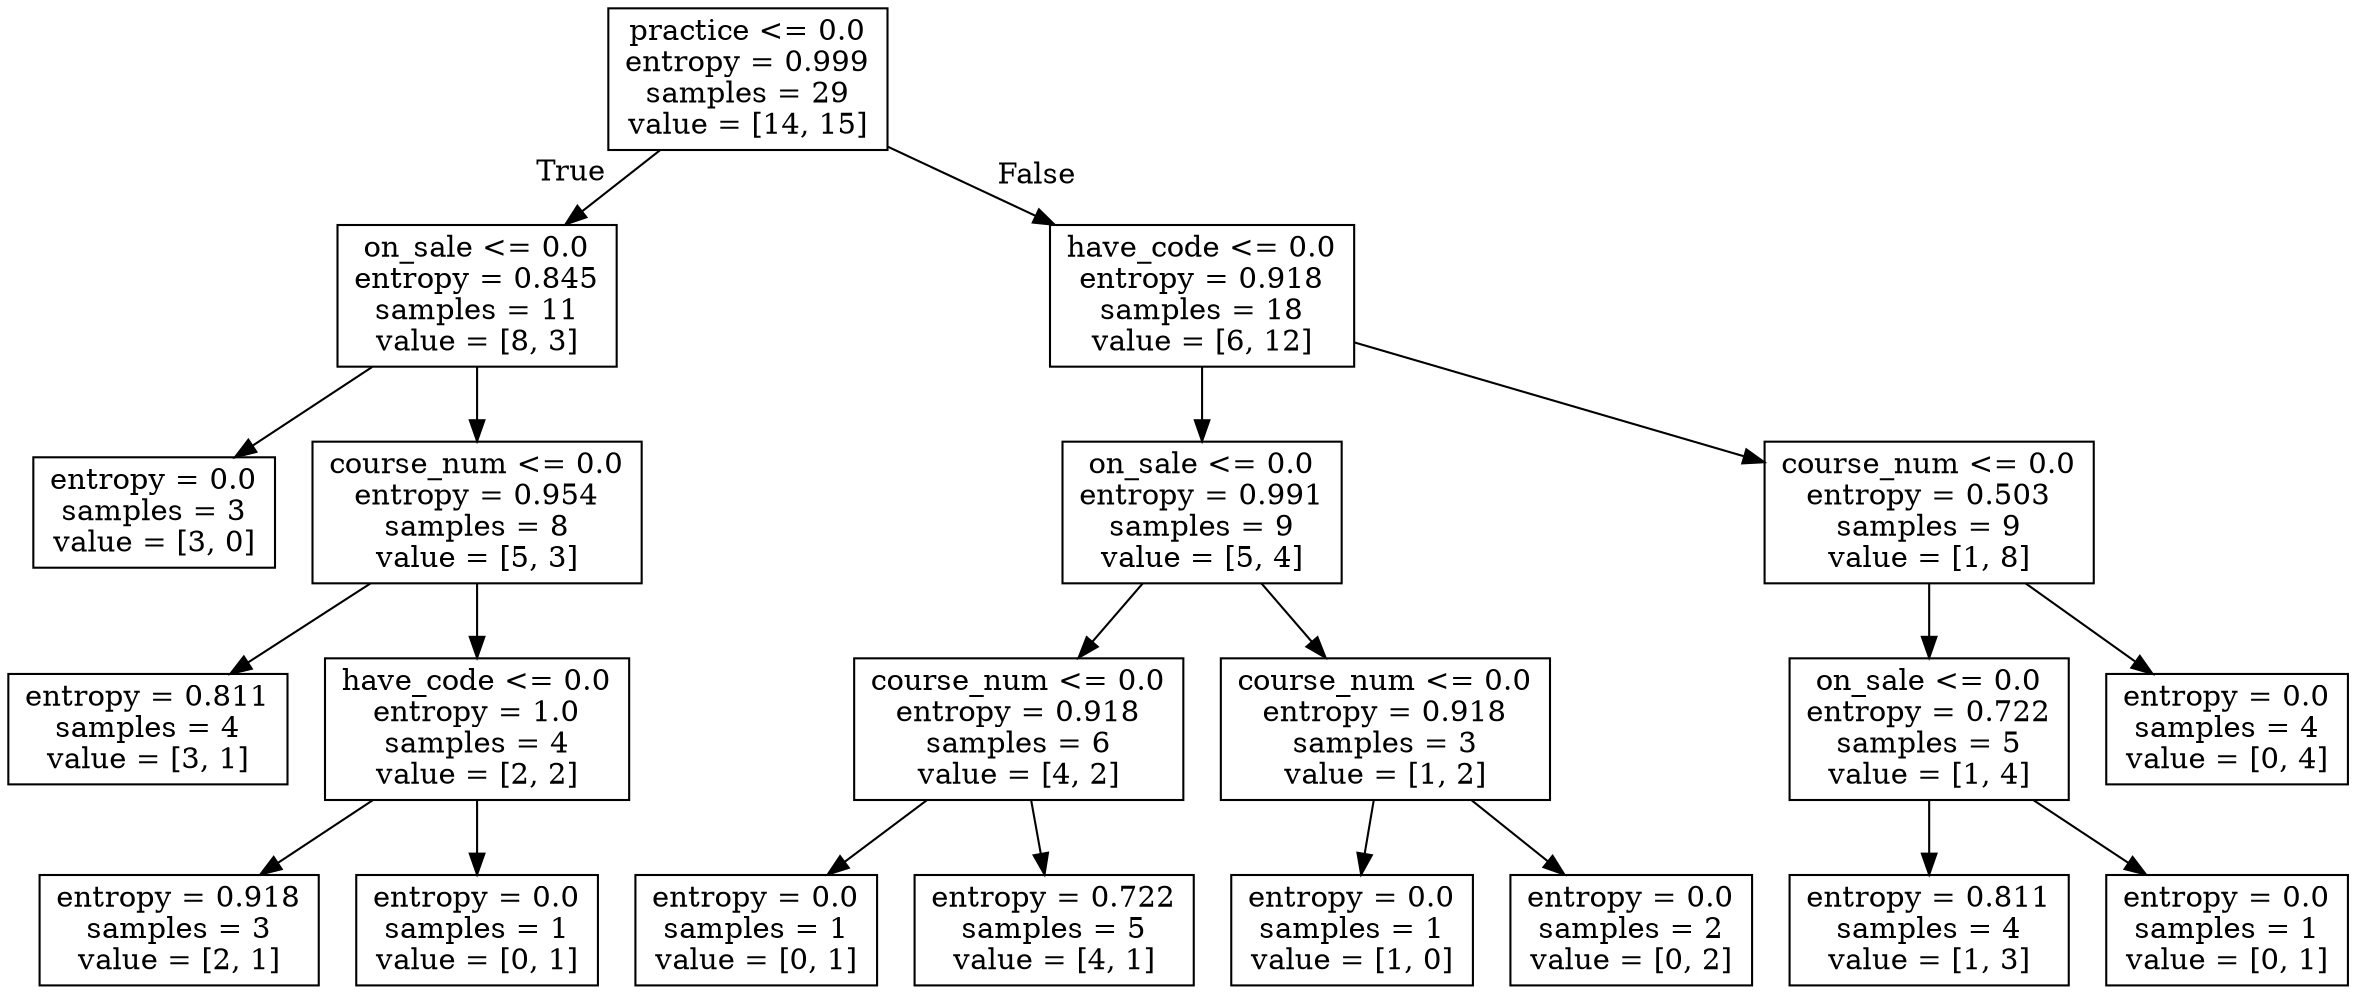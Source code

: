 digraph Tree {
node [shape=box] ;
0 [label="practice <= 0.0\nentropy = 0.999\nsamples = 29\nvalue = [14, 15]"] ;
1 [label="on_sale <= 0.0\nentropy = 0.845\nsamples = 11\nvalue = [8, 3]"] ;
0 -> 1 [labeldistance=2.5, labelangle=45, headlabel="True"] ;
2 [label="entropy = 0.0\nsamples = 3\nvalue = [3, 0]"] ;
1 -> 2 ;
3 [label="course_num <= 0.0\nentropy = 0.954\nsamples = 8\nvalue = [5, 3]"] ;
1 -> 3 ;
4 [label="entropy = 0.811\nsamples = 4\nvalue = [3, 1]"] ;
3 -> 4 ;
5 [label="have_code <= 0.0\nentropy = 1.0\nsamples = 4\nvalue = [2, 2]"] ;
3 -> 5 ;
6 [label="entropy = 0.918\nsamples = 3\nvalue = [2, 1]"] ;
5 -> 6 ;
7 [label="entropy = 0.0\nsamples = 1\nvalue = [0, 1]"] ;
5 -> 7 ;
8 [label="have_code <= 0.0\nentropy = 0.918\nsamples = 18\nvalue = [6, 12]"] ;
0 -> 8 [labeldistance=2.5, labelangle=-45, headlabel="False"] ;
9 [label="on_sale <= 0.0\nentropy = 0.991\nsamples = 9\nvalue = [5, 4]"] ;
8 -> 9 ;
10 [label="course_num <= 0.0\nentropy = 0.918\nsamples = 6\nvalue = [4, 2]"] ;
9 -> 10 ;
11 [label="entropy = 0.0\nsamples = 1\nvalue = [0, 1]"] ;
10 -> 11 ;
12 [label="entropy = 0.722\nsamples = 5\nvalue = [4, 1]"] ;
10 -> 12 ;
13 [label="course_num <= 0.0\nentropy = 0.918\nsamples = 3\nvalue = [1, 2]"] ;
9 -> 13 ;
14 [label="entropy = 0.0\nsamples = 1\nvalue = [1, 0]"] ;
13 -> 14 ;
15 [label="entropy = 0.0\nsamples = 2\nvalue = [0, 2]"] ;
13 -> 15 ;
16 [label="course_num <= 0.0\nentropy = 0.503\nsamples = 9\nvalue = [1, 8]"] ;
8 -> 16 ;
17 [label="on_sale <= 0.0\nentropy = 0.722\nsamples = 5\nvalue = [1, 4]"] ;
16 -> 17 ;
18 [label="entropy = 0.811\nsamples = 4\nvalue = [1, 3]"] ;
17 -> 18 ;
19 [label="entropy = 0.0\nsamples = 1\nvalue = [0, 1]"] ;
17 -> 19 ;
20 [label="entropy = 0.0\nsamples = 4\nvalue = [0, 4]"] ;
16 -> 20 ;
}